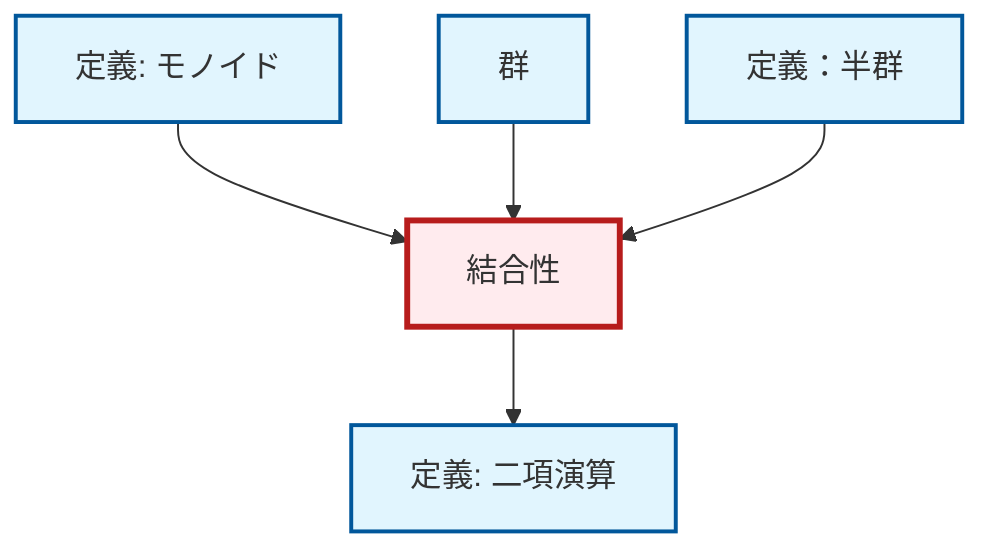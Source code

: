 graph TD
    classDef definition fill:#e1f5fe,stroke:#01579b,stroke-width:2px
    classDef theorem fill:#f3e5f5,stroke:#4a148c,stroke-width:2px
    classDef axiom fill:#fff3e0,stroke:#e65100,stroke-width:2px
    classDef example fill:#e8f5e9,stroke:#1b5e20,stroke-width:2px
    classDef current fill:#ffebee,stroke:#b71c1c,stroke-width:3px
    def-group["群"]:::definition
    def-monoid["定義: モノイド"]:::definition
    def-binary-operation["定義: 二項演算"]:::definition
    def-associativity["結合性"]:::definition
    def-semigroup["定義：半群"]:::definition
    def-associativity --> def-binary-operation
    def-monoid --> def-associativity
    def-group --> def-associativity
    def-semigroup --> def-associativity
    class def-associativity current